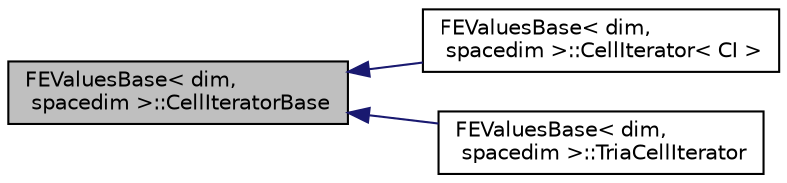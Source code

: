 digraph "FEValuesBase&lt; dim, spacedim &gt;::CellIteratorBase"
{
 // LATEX_PDF_SIZE
  edge [fontname="Helvetica",fontsize="10",labelfontname="Helvetica",labelfontsize="10"];
  node [fontname="Helvetica",fontsize="10",shape=record];
  rankdir="LR";
  Node1 [label="FEValuesBase\< dim,\l spacedim \>::CellIteratorBase",height=0.2,width=0.4,color="black", fillcolor="grey75", style="filled", fontcolor="black",tooltip=" "];
  Node1 -> Node2 [dir="back",color="midnightblue",fontsize="10",style="solid",fontname="Helvetica"];
  Node2 [label="FEValuesBase\< dim,\l spacedim \>::CellIterator\< CI \>",height=0.2,width=0.4,color="black", fillcolor="white", style="filled",URL="$classFEValuesBase_1_1CellIterator.html",tooltip=" "];
  Node1 -> Node3 [dir="back",color="midnightblue",fontsize="10",style="solid",fontname="Helvetica"];
  Node3 [label="FEValuesBase\< dim,\l spacedim \>::TriaCellIterator",height=0.2,width=0.4,color="black", fillcolor="white", style="filled",URL="$classFEValuesBase_1_1TriaCellIterator.html",tooltip=" "];
}
